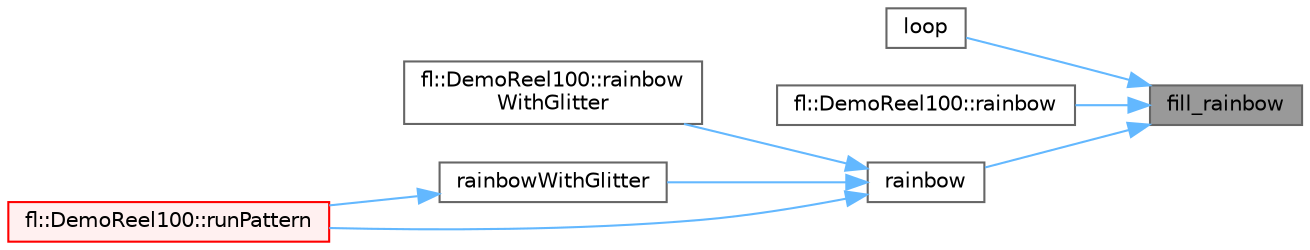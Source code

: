 digraph "fill_rainbow"
{
 // LATEX_PDF_SIZE
  bgcolor="transparent";
  edge [fontname=Helvetica,fontsize=10,labelfontname=Helvetica,labelfontsize=10];
  node [fontname=Helvetica,fontsize=10,shape=box,height=0.2,width=0.4];
  rankdir="RL";
  Node1 [id="Node000001",label="fill_rainbow",height=0.2,width=0.4,color="gray40", fillcolor="grey60", style="filled", fontcolor="black",tooltip="Fill a range of LEDs with a rainbow of colors."];
  Node1 -> Node2 [id="edge1_Node000001_Node000002",dir="back",color="steelblue1",style="solid",tooltip=" "];
  Node2 [id="Node000002",label="loop",height=0.2,width=0.4,color="grey40", fillcolor="white", style="filled",URL="$d7/d22/_color_temperature_8ino_afe461d27b9c48d5921c00d521181f12f.html#afe461d27b9c48d5921c00d521181f12f",tooltip=" "];
  Node1 -> Node3 [id="edge2_Node000001_Node000003",dir="back",color="steelblue1",style="solid",tooltip=" "];
  Node3 [id="Node000003",label="fl::DemoReel100::rainbow",height=0.2,width=0.4,color="grey40", fillcolor="white", style="filled",URL="$d1/d60/classfl_1_1_demo_reel100_a909b94480bd56733de8cd1df1ffbd5fd.html#a909b94480bd56733de8cd1df1ffbd5fd",tooltip=" "];
  Node1 -> Node4 [id="edge3_Node000001_Node000004",dir="back",color="steelblue1",style="solid",tooltip=" "];
  Node4 [id="Node000004",label="rainbow",height=0.2,width=0.4,color="grey40", fillcolor="white", style="filled",URL="$d5/d25/_demo_reel100_8ino_a6784b2bb794bd47a615b7a9be2ebf7db.html#a6784b2bb794bd47a615b7a9be2ebf7db",tooltip=" "];
  Node4 -> Node5 [id="edge4_Node000004_Node000005",dir="back",color="steelblue1",style="solid",tooltip=" "];
  Node5 [id="Node000005",label="fl::DemoReel100::rainbow\lWithGlitter",height=0.2,width=0.4,color="grey40", fillcolor="white", style="filled",URL="$d1/d60/classfl_1_1_demo_reel100_adf8658f14d7667653b75247c06e7f8b6.html#adf8658f14d7667653b75247c06e7f8b6",tooltip=" "];
  Node4 -> Node6 [id="edge5_Node000004_Node000006",dir="back",color="steelblue1",style="solid",tooltip=" "];
  Node6 [id="Node000006",label="rainbowWithGlitter",height=0.2,width=0.4,color="grey40", fillcolor="white", style="filled",URL="$d5/d25/_demo_reel100_8ino_a1cecfe941bd75c57cea1a4f26c8ccb24.html#a1cecfe941bd75c57cea1a4f26c8ccb24",tooltip=" "];
  Node6 -> Node7 [id="edge6_Node000006_Node000007",dir="back",color="steelblue1",style="solid",tooltip=" "];
  Node7 [id="Node000007",label="fl::DemoReel100::runPattern",height=0.2,width=0.4,color="red", fillcolor="#FFF0F0", style="filled",URL="$d1/d60/classfl_1_1_demo_reel100_aad4b41d93c1a9f7acecea8b49cda7078.html#aad4b41d93c1a9f7acecea8b49cda7078",tooltip=" "];
  Node4 -> Node7 [id="edge7_Node000004_Node000007",dir="back",color="steelblue1",style="solid",tooltip=" "];
}
